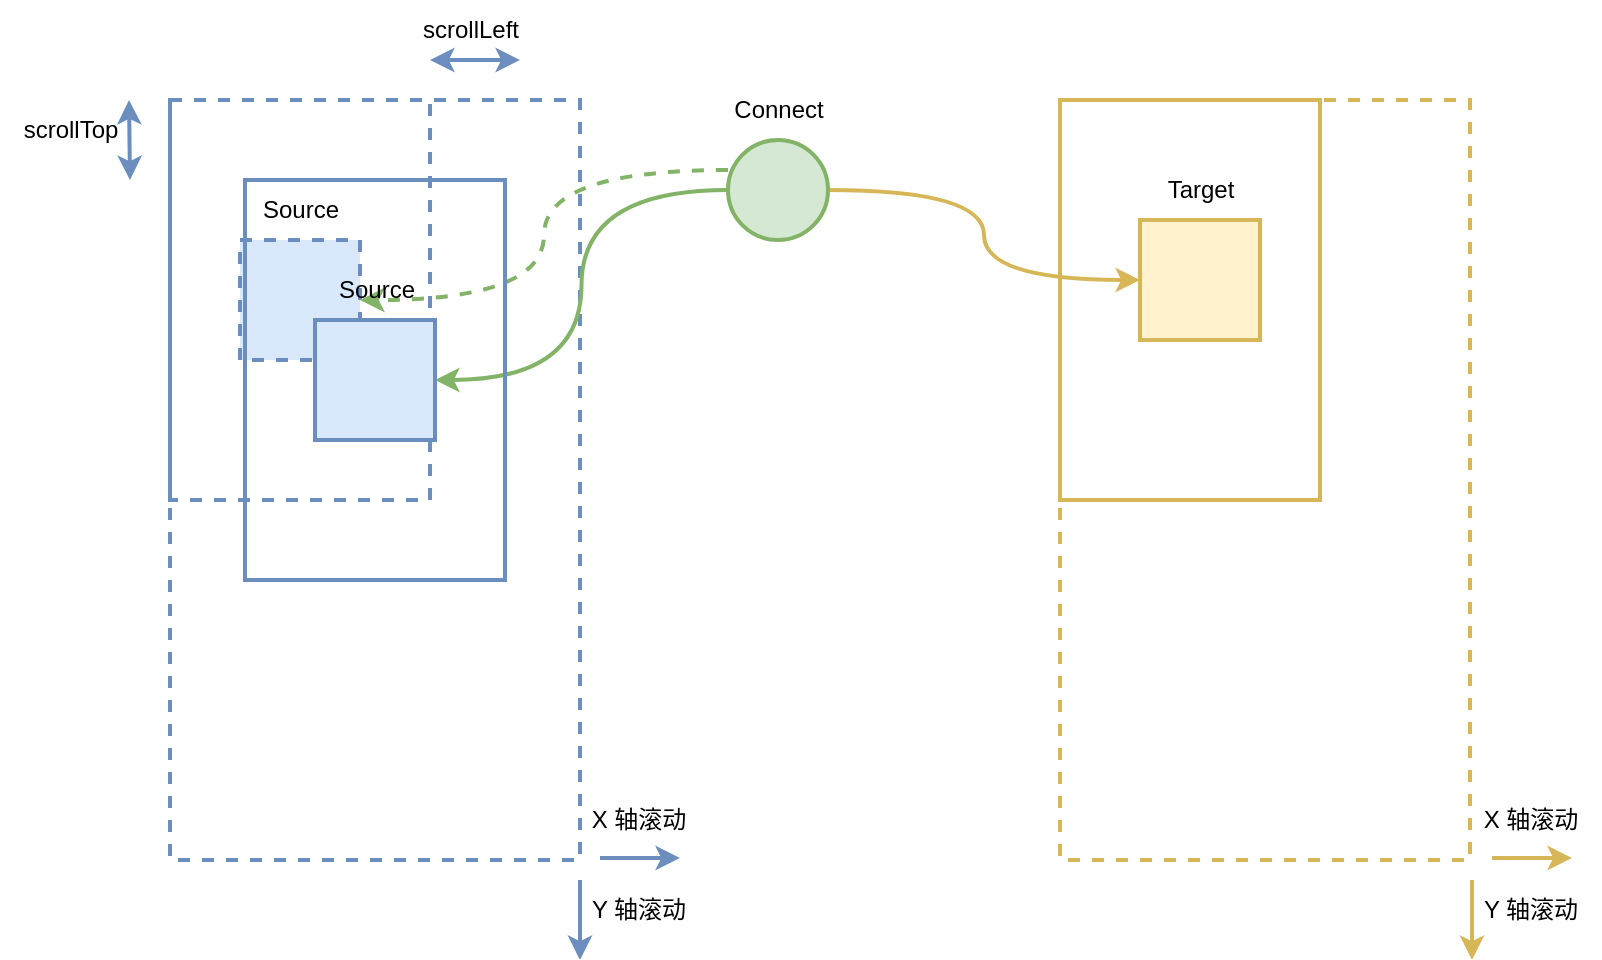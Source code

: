 <mxfile version="20.8.20" type="github">
  <diagram name="第 1 页" id="gzkTSLLL8rwbVCDswUHF">
    <mxGraphModel dx="1242" dy="747" grid="1" gridSize="10" guides="1" tooltips="1" connect="1" arrows="1" fold="1" page="1" pageScale="1" pageWidth="827" pageHeight="1169" math="0" shadow="0">
      <root>
        <mxCell id="0" />
        <mxCell id="1" parent="0" />
        <mxCell id="jB7oXGu01omAEkD2qwYA-23" value="" style="rounded=0;whiteSpace=wrap;html=1;strokeWidth=2;fillColor=none;strokeColor=#d6b656;dashed=1;" vertex="1" parent="1">
          <mxGeometry x="580" y="210" width="205" height="380" as="geometry" />
        </mxCell>
        <mxCell id="jB7oXGu01omAEkD2qwYA-22" value="" style="rounded=0;whiteSpace=wrap;html=1;strokeWidth=2;fillColor=none;strokeColor=#6c8ebf;dashed=1;" vertex="1" parent="1">
          <mxGeometry x="135" y="210" width="205" height="380" as="geometry" />
        </mxCell>
        <mxCell id="jB7oXGu01omAEkD2qwYA-15" value="" style="rounded=0;whiteSpace=wrap;html=1;strokeWidth=2;fillColor=none;strokeColor=#d6b656;" vertex="1" parent="1">
          <mxGeometry x="580" y="210" width="130" height="200" as="geometry" />
        </mxCell>
        <mxCell id="jB7oXGu01omAEkD2qwYA-12" value="" style="rounded=0;whiteSpace=wrap;html=1;strokeWidth=2;fillColor=none;strokeColor=#6c8ebf;dashed=1;" vertex="1" parent="1">
          <mxGeometry x="135" y="210" width="130" height="200" as="geometry" />
        </mxCell>
        <mxCell id="jB7oXGu01omAEkD2qwYA-2" value="" style="rounded=0;whiteSpace=wrap;html=1;strokeWidth=2;fillColor=#dae8fc;strokeColor=#6c8ebf;dashed=1;" vertex="1" parent="1">
          <mxGeometry x="170" y="280" width="60" height="60" as="geometry" />
        </mxCell>
        <mxCell id="jB7oXGu01omAEkD2qwYA-3" value="" style="rounded=0;whiteSpace=wrap;html=1;strokeWidth=2;fillColor=#fff2cc;strokeColor=#d6b656;" vertex="1" parent="1">
          <mxGeometry x="620" y="270" width="60" height="60" as="geometry" />
        </mxCell>
        <mxCell id="jB7oXGu01omAEkD2qwYA-7" style="edgeStyle=orthogonalEdgeStyle;rounded=0;orthogonalLoop=1;jettySize=auto;html=1;entryX=1;entryY=0.5;entryDx=0;entryDy=0;curved=1;strokeWidth=2;fillColor=#d5e8d4;strokeColor=#82b366;dashed=1;exitX=0;exitY=0.3;exitDx=0;exitDy=0;exitPerimeter=0;" edge="1" parent="1" source="jB7oXGu01omAEkD2qwYA-5" target="jB7oXGu01omAEkD2qwYA-2">
          <mxGeometry relative="1" as="geometry" />
        </mxCell>
        <mxCell id="jB7oXGu01omAEkD2qwYA-8" style="edgeStyle=orthogonalEdgeStyle;curved=1;rounded=0;orthogonalLoop=1;jettySize=auto;html=1;entryX=0;entryY=0.5;entryDx=0;entryDy=0;strokeWidth=2;fillColor=#fff2cc;strokeColor=#d6b656;" edge="1" parent="1" source="jB7oXGu01omAEkD2qwYA-5" target="jB7oXGu01omAEkD2qwYA-3">
          <mxGeometry relative="1" as="geometry" />
        </mxCell>
        <mxCell id="jB7oXGu01omAEkD2qwYA-51" style="edgeStyle=orthogonalEdgeStyle;curved=1;rounded=0;orthogonalLoop=1;jettySize=auto;html=1;entryX=1;entryY=0.5;entryDx=0;entryDy=0;strokeWidth=2;fillColor=#d5e8d4;strokeColor=#82b366;" edge="1" parent="1" source="jB7oXGu01omAEkD2qwYA-5" target="jB7oXGu01omAEkD2qwYA-49">
          <mxGeometry relative="1" as="geometry" />
        </mxCell>
        <mxCell id="jB7oXGu01omAEkD2qwYA-5" value="" style="ellipse;whiteSpace=wrap;html=1;aspect=fixed;strokeWidth=2;fillColor=#d5e8d4;strokeColor=#82b366;" vertex="1" parent="1">
          <mxGeometry x="414" y="230" width="50" height="50" as="geometry" />
        </mxCell>
        <mxCell id="jB7oXGu01omAEkD2qwYA-9" value="Source" style="text;html=1;align=center;verticalAlign=middle;resizable=0;points=[];autosize=1;strokeColor=none;fillColor=none;" vertex="1" parent="1">
          <mxGeometry x="170" y="250" width="60" height="30" as="geometry" />
        </mxCell>
        <mxCell id="jB7oXGu01omAEkD2qwYA-10" value="Target" style="text;html=1;align=center;verticalAlign=middle;resizable=0;points=[];autosize=1;strokeColor=none;fillColor=none;" vertex="1" parent="1">
          <mxGeometry x="620" y="240" width="60" height="30" as="geometry" />
        </mxCell>
        <mxCell id="jB7oXGu01omAEkD2qwYA-11" value="Connect" style="text;html=1;align=center;verticalAlign=middle;resizable=0;points=[];autosize=1;strokeColor=none;fillColor=none;" vertex="1" parent="1">
          <mxGeometry x="404" y="200" width="70" height="30" as="geometry" />
        </mxCell>
        <mxCell id="jB7oXGu01omAEkD2qwYA-25" value="" style="endArrow=classic;html=1;rounded=0;strokeWidth=2;curved=1;fillColor=#dae8fc;strokeColor=#6c8ebf;" edge="1" parent="1">
          <mxGeometry width="50" height="50" relative="1" as="geometry">
            <mxPoint x="350" y="589" as="sourcePoint" />
            <mxPoint x="390" y="589" as="targetPoint" />
          </mxGeometry>
        </mxCell>
        <mxCell id="jB7oXGu01omAEkD2qwYA-27" value="" style="endArrow=classic;html=1;rounded=0;strokeWidth=2;curved=1;fillColor=#dae8fc;strokeColor=#6c8ebf;" edge="1" parent="1">
          <mxGeometry width="50" height="50" relative="1" as="geometry">
            <mxPoint x="340" y="600" as="sourcePoint" />
            <mxPoint x="340" y="640" as="targetPoint" />
          </mxGeometry>
        </mxCell>
        <mxCell id="jB7oXGu01omAEkD2qwYA-28" value="X 轴滚动" style="text;html=1;align=center;verticalAlign=middle;resizable=0;points=[];autosize=1;strokeColor=none;fillColor=none;" vertex="1" parent="1">
          <mxGeometry x="334" y="555" width="70" height="30" as="geometry" />
        </mxCell>
        <mxCell id="jB7oXGu01omAEkD2qwYA-29" value="Y 轴滚动" style="text;html=1;align=center;verticalAlign=middle;resizable=0;points=[];autosize=1;strokeColor=none;fillColor=none;" vertex="1" parent="1">
          <mxGeometry x="334" y="600" width="70" height="30" as="geometry" />
        </mxCell>
        <mxCell id="jB7oXGu01omAEkD2qwYA-30" value="" style="endArrow=classic;html=1;rounded=0;strokeWidth=2;curved=1;fillColor=#fff2cc;strokeColor=#d6b656;" edge="1" parent="1">
          <mxGeometry width="50" height="50" relative="1" as="geometry">
            <mxPoint x="796" y="589" as="sourcePoint" />
            <mxPoint x="836" y="589" as="targetPoint" />
          </mxGeometry>
        </mxCell>
        <mxCell id="jB7oXGu01omAEkD2qwYA-31" value="" style="endArrow=classic;html=1;rounded=0;strokeWidth=2;curved=1;fillColor=#fff2cc;strokeColor=#d6b656;" edge="1" parent="1">
          <mxGeometry width="50" height="50" relative="1" as="geometry">
            <mxPoint x="786" y="600" as="sourcePoint" />
            <mxPoint x="786" y="640" as="targetPoint" />
          </mxGeometry>
        </mxCell>
        <mxCell id="jB7oXGu01omAEkD2qwYA-32" value="X 轴滚动" style="text;html=1;align=center;verticalAlign=middle;resizable=0;points=[];autosize=1;strokeColor=none;fillColor=none;" vertex="1" parent="1">
          <mxGeometry x="780" y="555" width="70" height="30" as="geometry" />
        </mxCell>
        <mxCell id="jB7oXGu01omAEkD2qwYA-33" value="Y 轴滚动" style="text;html=1;align=center;verticalAlign=middle;resizable=0;points=[];autosize=1;strokeColor=none;fillColor=none;" vertex="1" parent="1">
          <mxGeometry x="780" y="600" width="70" height="30" as="geometry" />
        </mxCell>
        <mxCell id="jB7oXGu01omAEkD2qwYA-36" value="" style="endArrow=classic;startArrow=classic;html=1;rounded=0;strokeWidth=2;curved=1;fillColor=#dae8fc;strokeColor=#6c8ebf;" edge="1" parent="1">
          <mxGeometry width="50" height="50" relative="1" as="geometry">
            <mxPoint x="265" y="190" as="sourcePoint" />
            <mxPoint x="310" y="190" as="targetPoint" />
          </mxGeometry>
        </mxCell>
        <mxCell id="jB7oXGu01omAEkD2qwYA-37" value="scrollLeft" style="text;html=1;align=center;verticalAlign=middle;resizable=0;points=[];autosize=1;strokeColor=none;fillColor=none;" vertex="1" parent="1">
          <mxGeometry x="250" y="160" width="70" height="30" as="geometry" />
        </mxCell>
        <mxCell id="jB7oXGu01omAEkD2qwYA-39" value="" style="endArrow=classic;startArrow=classic;html=1;rounded=0;strokeWidth=2;curved=1;fillColor=#dae8fc;strokeColor=#6c8ebf;" edge="1" parent="1">
          <mxGeometry width="50" height="50" relative="1" as="geometry">
            <mxPoint x="114.5" y="210" as="sourcePoint" />
            <mxPoint x="115" y="250" as="targetPoint" />
          </mxGeometry>
        </mxCell>
        <mxCell id="jB7oXGu01omAEkD2qwYA-40" value="scrollTop" style="text;html=1;align=center;verticalAlign=middle;resizable=0;points=[];autosize=1;strokeColor=none;fillColor=none;" vertex="1" parent="1">
          <mxGeometry x="50" y="210" width="70" height="30" as="geometry" />
        </mxCell>
        <mxCell id="jB7oXGu01omAEkD2qwYA-48" value="" style="rounded=0;whiteSpace=wrap;html=1;strokeWidth=2;fillColor=none;strokeColor=#6c8ebf;" vertex="1" parent="1">
          <mxGeometry x="172.5" y="250" width="130" height="200" as="geometry" />
        </mxCell>
        <mxCell id="jB7oXGu01omAEkD2qwYA-49" value="" style="rounded=0;whiteSpace=wrap;html=1;strokeWidth=2;fillColor=#dae8fc;strokeColor=#6c8ebf;" vertex="1" parent="1">
          <mxGeometry x="207.5" y="320" width="60" height="60" as="geometry" />
        </mxCell>
        <mxCell id="jB7oXGu01omAEkD2qwYA-50" value="Source" style="text;html=1;align=center;verticalAlign=middle;resizable=0;points=[];autosize=1;strokeColor=none;fillColor=none;" vertex="1" parent="1">
          <mxGeometry x="207.5" y="290" width="60" height="30" as="geometry" />
        </mxCell>
      </root>
    </mxGraphModel>
  </diagram>
</mxfile>
